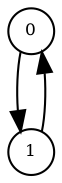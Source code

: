 digraph {
	node [
		fontsize = "8"
		shape = "circle"
		width = "0.3"
		height= "0.3"
		margin= "0.01"
	]
	0 [label="0"];
	1 [label="1"];
	
	1 -> 0;
	0 -> 1;
}
